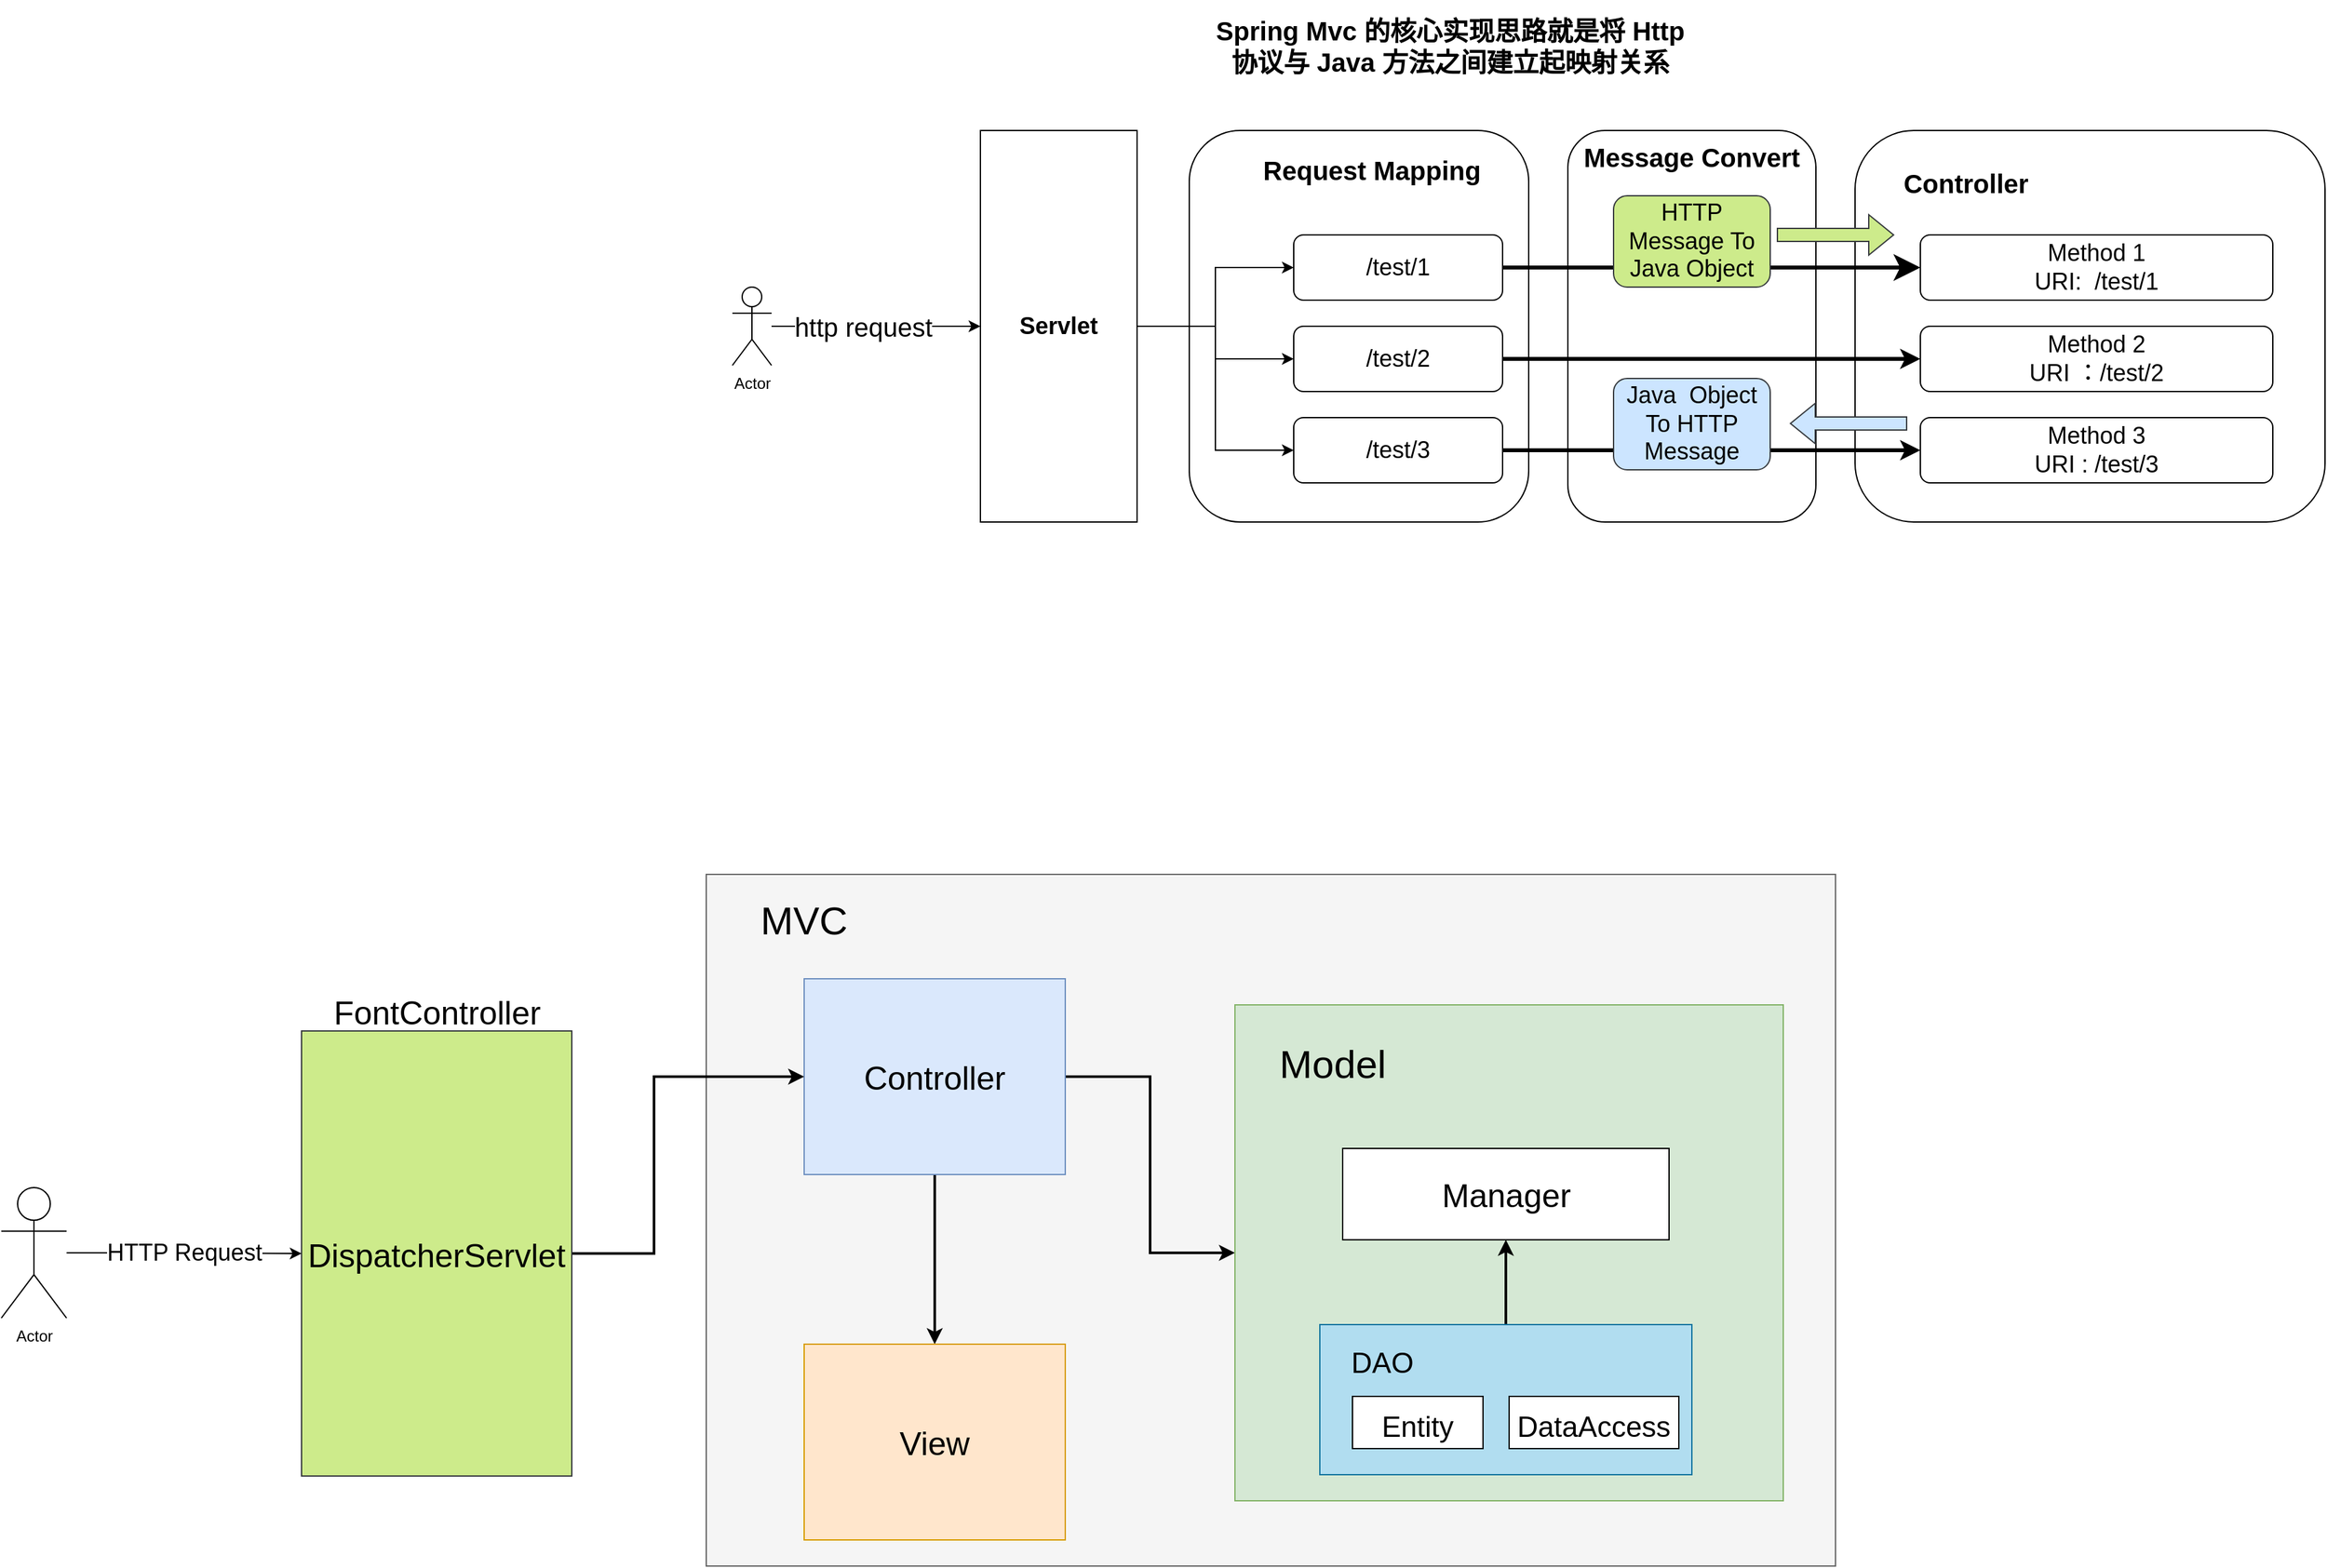 <mxfile version="21.7.5" type="github">
  <diagram name="第 1 页" id="0abql_iOvC0QdY2ZX0is">
    <mxGraphModel dx="2261" dy="790" grid="1" gridSize="10" guides="1" tooltips="1" connect="1" arrows="1" fold="1" page="1" pageScale="1" pageWidth="827" pageHeight="1169" math="0" shadow="0">
      <root>
        <mxCell id="0" />
        <mxCell id="1" parent="0" />
        <mxCell id="10Tzt0Tq10bFXuyb6pFD-25" value="" style="rounded=1;whiteSpace=wrap;html=1;" parent="1" vertex="1">
          <mxGeometry x="410" y="210" width="190" height="300" as="geometry" />
        </mxCell>
        <mxCell id="10Tzt0Tq10bFXuyb6pFD-18" value="" style="rounded=1;whiteSpace=wrap;html=1;" parent="1" vertex="1">
          <mxGeometry x="120" y="210" width="260" height="300" as="geometry" />
        </mxCell>
        <mxCell id="10Tzt0Tq10bFXuyb6pFD-2" value="" style="rounded=1;whiteSpace=wrap;html=1;" parent="1" vertex="1">
          <mxGeometry x="630" y="210" width="360" height="300" as="geometry" />
        </mxCell>
        <mxCell id="10Tzt0Tq10bFXuyb6pFD-3" value="&lt;font style=&quot;font-size: 20px;&quot;&gt;&lt;b style=&quot;&quot;&gt;Controller&lt;/b&gt;&lt;/font&gt;" style="text;html=1;strokeColor=none;fillColor=none;align=center;verticalAlign=middle;whiteSpace=wrap;rounded=0;" parent="1" vertex="1">
          <mxGeometry x="670" y="230" width="90" height="40" as="geometry" />
        </mxCell>
        <mxCell id="10Tzt0Tq10bFXuyb6pFD-4" value="&lt;font style=&quot;font-size: 18px;&quot;&gt;Method 1&lt;br&gt;URI:&amp;nbsp; /test/1&lt;br&gt;&lt;/font&gt;" style="rounded=1;whiteSpace=wrap;html=1;" parent="1" vertex="1">
          <mxGeometry x="680" y="290" width="270" height="50" as="geometry" />
        </mxCell>
        <mxCell id="10Tzt0Tq10bFXuyb6pFD-5" value="&lt;font style=&quot;font-size: 18px;&quot;&gt;Method 2&lt;br&gt;URI ：/test/2&lt;br&gt;&lt;/font&gt;" style="rounded=1;whiteSpace=wrap;html=1;" parent="1" vertex="1">
          <mxGeometry x="680" y="360" width="270" height="50" as="geometry" />
        </mxCell>
        <mxCell id="10Tzt0Tq10bFXuyb6pFD-6" value="&lt;font style=&quot;font-size: 18px;&quot;&gt;Method 3&lt;br&gt;URI : /test/3&lt;br&gt;&lt;/font&gt;" style="rounded=1;whiteSpace=wrap;html=1;" parent="1" vertex="1">
          <mxGeometry x="680" y="430" width="270" height="50" as="geometry" />
        </mxCell>
        <mxCell id="10Tzt0Tq10bFXuyb6pFD-12" style="edgeStyle=orthogonalEdgeStyle;rounded=0;orthogonalLoop=1;jettySize=auto;html=1;" parent="1" source="10Tzt0Tq10bFXuyb6pFD-7" target="10Tzt0Tq10bFXuyb6pFD-9" edge="1">
          <mxGeometry relative="1" as="geometry" />
        </mxCell>
        <mxCell id="10Tzt0Tq10bFXuyb6pFD-14" style="edgeStyle=orthogonalEdgeStyle;rounded=0;orthogonalLoop=1;jettySize=auto;html=1;" parent="1" source="10Tzt0Tq10bFXuyb6pFD-7" target="10Tzt0Tq10bFXuyb6pFD-10" edge="1">
          <mxGeometry relative="1" as="geometry" />
        </mxCell>
        <mxCell id="10Tzt0Tq10bFXuyb6pFD-16" style="edgeStyle=orthogonalEdgeStyle;rounded=0;orthogonalLoop=1;jettySize=auto;html=1;entryX=0;entryY=0.5;entryDx=0;entryDy=0;" parent="1" source="10Tzt0Tq10bFXuyb6pFD-7" target="10Tzt0Tq10bFXuyb6pFD-11" edge="1">
          <mxGeometry relative="1" as="geometry" />
        </mxCell>
        <mxCell id="10Tzt0Tq10bFXuyb6pFD-7" value="&lt;font style=&quot;font-size: 18px;&quot;&gt;&lt;b&gt;Servlet&lt;/b&gt;&lt;/font&gt;" style="rounded=0;whiteSpace=wrap;html=1;" parent="1" vertex="1">
          <mxGeometry x="-40" y="210" width="120" height="300" as="geometry" />
        </mxCell>
        <mxCell id="10Tzt0Tq10bFXuyb6pFD-13" style="edgeStyle=orthogonalEdgeStyle;rounded=0;orthogonalLoop=1;jettySize=auto;html=1;endSize=11;strokeWidth=3;" parent="1" source="10Tzt0Tq10bFXuyb6pFD-9" target="10Tzt0Tq10bFXuyb6pFD-4" edge="1">
          <mxGeometry relative="1" as="geometry" />
        </mxCell>
        <mxCell id="10Tzt0Tq10bFXuyb6pFD-9" value="&lt;font style=&quot;font-size: 18px;&quot;&gt;/test/1&lt;/font&gt;" style="rounded=1;whiteSpace=wrap;html=1;" parent="1" vertex="1">
          <mxGeometry x="200" y="290" width="160" height="50" as="geometry" />
        </mxCell>
        <mxCell id="10Tzt0Tq10bFXuyb6pFD-15" style="edgeStyle=orthogonalEdgeStyle;rounded=0;orthogonalLoop=1;jettySize=auto;html=1;strokeWidth=3;" parent="1" source="10Tzt0Tq10bFXuyb6pFD-10" target="10Tzt0Tq10bFXuyb6pFD-5" edge="1">
          <mxGeometry relative="1" as="geometry" />
        </mxCell>
        <mxCell id="10Tzt0Tq10bFXuyb6pFD-10" value="&lt;font style=&quot;font-size: 18px;&quot;&gt;/test/2&lt;/font&gt;" style="rounded=1;whiteSpace=wrap;html=1;" parent="1" vertex="1">
          <mxGeometry x="200" y="360" width="160" height="50" as="geometry" />
        </mxCell>
        <mxCell id="10Tzt0Tq10bFXuyb6pFD-17" style="edgeStyle=orthogonalEdgeStyle;rounded=0;orthogonalLoop=1;jettySize=auto;html=1;strokeWidth=3;" parent="1" source="10Tzt0Tq10bFXuyb6pFD-11" target="10Tzt0Tq10bFXuyb6pFD-6" edge="1">
          <mxGeometry relative="1" as="geometry" />
        </mxCell>
        <mxCell id="10Tzt0Tq10bFXuyb6pFD-11" value="&lt;font style=&quot;font-size: 18px;&quot;&gt;/test/3&lt;/font&gt;" style="rounded=1;whiteSpace=wrap;html=1;" parent="1" vertex="1">
          <mxGeometry x="200" y="430" width="160" height="50" as="geometry" />
        </mxCell>
        <mxCell id="10Tzt0Tq10bFXuyb6pFD-19" value="&lt;font style=&quot;font-size: 20px;&quot;&gt;&lt;b style=&quot;&quot;&gt;Request Mapping&lt;/b&gt;&lt;/font&gt;" style="text;html=1;strokeColor=none;fillColor=none;align=center;verticalAlign=middle;whiteSpace=wrap;rounded=0;" parent="1" vertex="1">
          <mxGeometry x="175" y="220" width="170" height="40" as="geometry" />
        </mxCell>
        <mxCell id="10Tzt0Tq10bFXuyb6pFD-21" style="edgeStyle=orthogonalEdgeStyle;rounded=0;orthogonalLoop=1;jettySize=auto;html=1;" parent="1" source="10Tzt0Tq10bFXuyb6pFD-20" target="10Tzt0Tq10bFXuyb6pFD-7" edge="1">
          <mxGeometry relative="1" as="geometry" />
        </mxCell>
        <mxCell id="10Tzt0Tq10bFXuyb6pFD-22" value="&lt;font style=&quot;font-size: 20px;&quot;&gt;http request&lt;/font&gt;" style="edgeLabel;html=1;align=center;verticalAlign=middle;resizable=0;points=[];" parent="10Tzt0Tq10bFXuyb6pFD-21" vertex="1" connectable="0">
          <mxGeometry x="-0.287" y="-3" relative="1" as="geometry">
            <mxPoint x="13" y="-3" as="offset" />
          </mxGeometry>
        </mxCell>
        <mxCell id="10Tzt0Tq10bFXuyb6pFD-20" value="Actor" style="shape=umlActor;verticalLabelPosition=bottom;verticalAlign=top;html=1;outlineConnect=0;" parent="1" vertex="1">
          <mxGeometry x="-230" y="330" width="30" height="60" as="geometry" />
        </mxCell>
        <mxCell id="10Tzt0Tq10bFXuyb6pFD-23" value="&lt;font style=&quot;font-size: 20px;&quot;&gt;&lt;b style=&quot;&quot;&gt;Spring Mvc 的核心实现思路就是将 Http 协议与 Java 方法之间建立起映射关系&lt;/b&gt;&lt;/font&gt;" style="text;html=1;strokeColor=none;fillColor=none;align=center;verticalAlign=middle;whiteSpace=wrap;rounded=0;" parent="1" vertex="1">
          <mxGeometry x="130" y="110" width="380" height="70" as="geometry" />
        </mxCell>
        <mxCell id="10Tzt0Tq10bFXuyb6pFD-26" value="&lt;font style=&quot;font-size: 20px;&quot;&gt;&lt;b style=&quot;&quot;&gt;Message Convert&lt;/b&gt;&lt;/font&gt;" style="text;html=1;strokeColor=none;fillColor=none;align=center;verticalAlign=middle;whiteSpace=wrap;rounded=0;" parent="1" vertex="1">
          <mxGeometry x="420" y="210" width="170" height="40" as="geometry" />
        </mxCell>
        <mxCell id="10Tzt0Tq10bFXuyb6pFD-29" value="&lt;font style=&quot;font-size: 18px;&quot;&gt;HTTP Message To Java Object&lt;/font&gt;" style="rounded=1;whiteSpace=wrap;html=1;fillColor=#cdeb8b;strokeColor=#36393d;" parent="1" vertex="1">
          <mxGeometry x="445" y="260" width="120" height="70" as="geometry" />
        </mxCell>
        <mxCell id="10Tzt0Tq10bFXuyb6pFD-30" value="&lt;font style=&quot;font-size: 18px;&quot;&gt;Java&amp;nbsp; Object To HTTP Message&lt;/font&gt;" style="rounded=1;whiteSpace=wrap;html=1;fillColor=#cce5ff;strokeColor=#36393d;" parent="1" vertex="1">
          <mxGeometry x="445" y="400" width="120" height="70" as="geometry" />
        </mxCell>
        <mxCell id="10Tzt0Tq10bFXuyb6pFD-31" value="" style="shape=flexArrow;endArrow=classic;html=1;rounded=0;fillColor=#cdeb8b;strokeColor=#36393d;" parent="1" edge="1">
          <mxGeometry width="50" height="50" relative="1" as="geometry">
            <mxPoint x="570" y="290" as="sourcePoint" />
            <mxPoint x="660" y="290" as="targetPoint" />
          </mxGeometry>
        </mxCell>
        <mxCell id="10Tzt0Tq10bFXuyb6pFD-32" value="" style="shape=flexArrow;endArrow=classic;html=1;rounded=0;fillColor=#cce5ff;strokeColor=#36393d;" parent="1" edge="1">
          <mxGeometry width="50" height="50" relative="1" as="geometry">
            <mxPoint x="670" y="434.5" as="sourcePoint" />
            <mxPoint x="580" y="434.5" as="targetPoint" />
          </mxGeometry>
        </mxCell>
        <mxCell id="taZi2zHfxL4B1svhan_J-2" value="" style="rounded=0;whiteSpace=wrap;html=1;fillColor=#f5f5f5;fontColor=#333333;strokeColor=#666666;" vertex="1" parent="1">
          <mxGeometry x="-250" y="780" width="865" height="530" as="geometry" />
        </mxCell>
        <mxCell id="taZi2zHfxL4B1svhan_J-3" style="edgeStyle=orthogonalEdgeStyle;rounded=0;orthogonalLoop=1;jettySize=auto;html=1;fontSize=25;strokeWidth=2;" edge="1" parent="1" source="taZi2zHfxL4B1svhan_J-5" target="taZi2zHfxL4B1svhan_J-7">
          <mxGeometry relative="1" as="geometry" />
        </mxCell>
        <mxCell id="taZi2zHfxL4B1svhan_J-4" style="edgeStyle=orthogonalEdgeStyle;rounded=0;orthogonalLoop=1;jettySize=auto;html=1;exitX=0.5;exitY=1;exitDx=0;exitDy=0;fontSize=25;strokeWidth=2;" edge="1" parent="1" source="taZi2zHfxL4B1svhan_J-5" target="taZi2zHfxL4B1svhan_J-6">
          <mxGeometry relative="1" as="geometry" />
        </mxCell>
        <mxCell id="taZi2zHfxL4B1svhan_J-5" value="&lt;font style=&quot;font-size: 25px;&quot;&gt;Controller&lt;/font&gt;" style="rounded=0;whiteSpace=wrap;html=1;fillColor=#dae8fc;strokeColor=#6c8ebf;" vertex="1" parent="1">
          <mxGeometry x="-175" y="860" width="200" height="150" as="geometry" />
        </mxCell>
        <mxCell id="taZi2zHfxL4B1svhan_J-6" value="&lt;font style=&quot;font-size: 25px;&quot;&gt;View&lt;/font&gt;" style="rounded=0;whiteSpace=wrap;html=1;fillColor=#ffe6cc;strokeColor=#d79b00;" vertex="1" parent="1">
          <mxGeometry x="-175" y="1140" width="200" height="150" as="geometry" />
        </mxCell>
        <mxCell id="taZi2zHfxL4B1svhan_J-7" value="" style="rounded=0;whiteSpace=wrap;html=1;fillColor=#d5e8d4;strokeColor=#82b366;" vertex="1" parent="1">
          <mxGeometry x="155" y="880" width="420" height="380" as="geometry" />
        </mxCell>
        <mxCell id="taZi2zHfxL4B1svhan_J-8" style="edgeStyle=orthogonalEdgeStyle;rounded=0;orthogonalLoop=1;jettySize=auto;html=1;exitX=0.5;exitY=0;exitDx=0;exitDy=0;entryX=0.5;entryY=1;entryDx=0;entryDy=0;fontSize=30;strokeWidth=2;" edge="1" parent="1" source="taZi2zHfxL4B1svhan_J-9" target="taZi2zHfxL4B1svhan_J-10">
          <mxGeometry relative="1" as="geometry" />
        </mxCell>
        <mxCell id="taZi2zHfxL4B1svhan_J-9" value="" style="rounded=0;whiteSpace=wrap;html=1;fontSize=25;fillColor=#b1ddf0;strokeColor=#10739e;" vertex="1" parent="1">
          <mxGeometry x="220" y="1125" width="285" height="115" as="geometry" />
        </mxCell>
        <mxCell id="taZi2zHfxL4B1svhan_J-10" value="Manager" style="rounded=0;whiteSpace=wrap;html=1;fontSize=25;" vertex="1" parent="1">
          <mxGeometry x="237.5" y="990" width="250" height="70" as="geometry" />
        </mxCell>
        <mxCell id="taZi2zHfxL4B1svhan_J-11" value="&lt;font style=&quot;font-size: 30px;&quot;&gt;MVC&lt;/font&gt;" style="text;html=1;strokeColor=none;fillColor=none;align=center;verticalAlign=middle;whiteSpace=wrap;rounded=0;fontSize=25;" vertex="1" parent="1">
          <mxGeometry x="-230" y="790" width="110" height="50" as="geometry" />
        </mxCell>
        <mxCell id="taZi2zHfxL4B1svhan_J-12" value="&lt;font style=&quot;font-size: 30px;&quot;&gt;Model&lt;/font&gt;" style="text;html=1;strokeColor=none;fillColor=none;align=center;verticalAlign=middle;whiteSpace=wrap;rounded=0;fontSize=25;" vertex="1" parent="1">
          <mxGeometry x="175" y="900" width="110" height="50" as="geometry" />
        </mxCell>
        <mxCell id="taZi2zHfxL4B1svhan_J-13" value="&lt;font style=&quot;font-size: 22px;&quot;&gt;Entity&lt;/font&gt;" style="rounded=0;whiteSpace=wrap;html=1;fontSize=30;" vertex="1" parent="1">
          <mxGeometry x="245" y="1180" width="100" height="40" as="geometry" />
        </mxCell>
        <mxCell id="taZi2zHfxL4B1svhan_J-14" value="&lt;font style=&quot;font-size: 22px;&quot;&gt;DataAccess&lt;/font&gt;" style="rounded=0;whiteSpace=wrap;html=1;fontSize=30;" vertex="1" parent="1">
          <mxGeometry x="365" y="1180" width="130" height="40" as="geometry" />
        </mxCell>
        <mxCell id="taZi2zHfxL4B1svhan_J-15" value="DAO" style="text;html=1;strokeColor=none;fillColor=none;align=center;verticalAlign=middle;whiteSpace=wrap;rounded=0;fontSize=22;" vertex="1" parent="1">
          <mxGeometry x="237.5" y="1140" width="60" height="30" as="geometry" />
        </mxCell>
        <mxCell id="taZi2zHfxL4B1svhan_J-17" style="edgeStyle=orthogonalEdgeStyle;rounded=0;orthogonalLoop=1;jettySize=auto;html=1;entryX=0;entryY=0.5;entryDx=0;entryDy=0;strokeWidth=2;" edge="1" parent="1" source="taZi2zHfxL4B1svhan_J-16" target="taZi2zHfxL4B1svhan_J-5">
          <mxGeometry relative="1" as="geometry">
            <Array as="points">
              <mxPoint x="-290" y="1071" />
              <mxPoint x="-290" y="935" />
            </Array>
          </mxGeometry>
        </mxCell>
        <mxCell id="taZi2zHfxL4B1svhan_J-16" value="&lt;font style=&quot;font-size: 25px;&quot;&gt;DispatcherServlet&lt;/font&gt;" style="rounded=0;whiteSpace=wrap;html=1;fillColor=#cdeb8b;strokeColor=#36393d;" vertex="1" parent="1">
          <mxGeometry x="-560" y="900" width="207" height="341" as="geometry" />
        </mxCell>
        <mxCell id="taZi2zHfxL4B1svhan_J-18" value="&lt;font style=&quot;font-size: 25px;&quot;&gt;FontController&lt;/font&gt;" style="text;html=1;strokeColor=none;fillColor=none;align=center;verticalAlign=middle;whiteSpace=wrap;rounded=0;" vertex="1" parent="1">
          <mxGeometry x="-526.5" y="870" width="140" height="30" as="geometry" />
        </mxCell>
        <mxCell id="taZi2zHfxL4B1svhan_J-20" style="edgeStyle=orthogonalEdgeStyle;rounded=0;orthogonalLoop=1;jettySize=auto;html=1;entryX=0;entryY=0.5;entryDx=0;entryDy=0;" edge="1" parent="1" source="taZi2zHfxL4B1svhan_J-19" target="taZi2zHfxL4B1svhan_J-16">
          <mxGeometry relative="1" as="geometry" />
        </mxCell>
        <mxCell id="taZi2zHfxL4B1svhan_J-21" value="&lt;font style=&quot;font-size: 18px;&quot;&gt;HTTP Request&lt;/font&gt;" style="edgeLabel;html=1;align=center;verticalAlign=middle;resizable=0;points=[];" vertex="1" connectable="0" parent="taZi2zHfxL4B1svhan_J-20">
          <mxGeometry x="-0.26" y="1" relative="1" as="geometry">
            <mxPoint x="23" y="1" as="offset" />
          </mxGeometry>
        </mxCell>
        <mxCell id="taZi2zHfxL4B1svhan_J-19" value="Actor" style="shape=umlActor;verticalLabelPosition=bottom;verticalAlign=top;html=1;outlineConnect=0;" vertex="1" parent="1">
          <mxGeometry x="-790" y="1020" width="50" height="100" as="geometry" />
        </mxCell>
      </root>
    </mxGraphModel>
  </diagram>
</mxfile>
